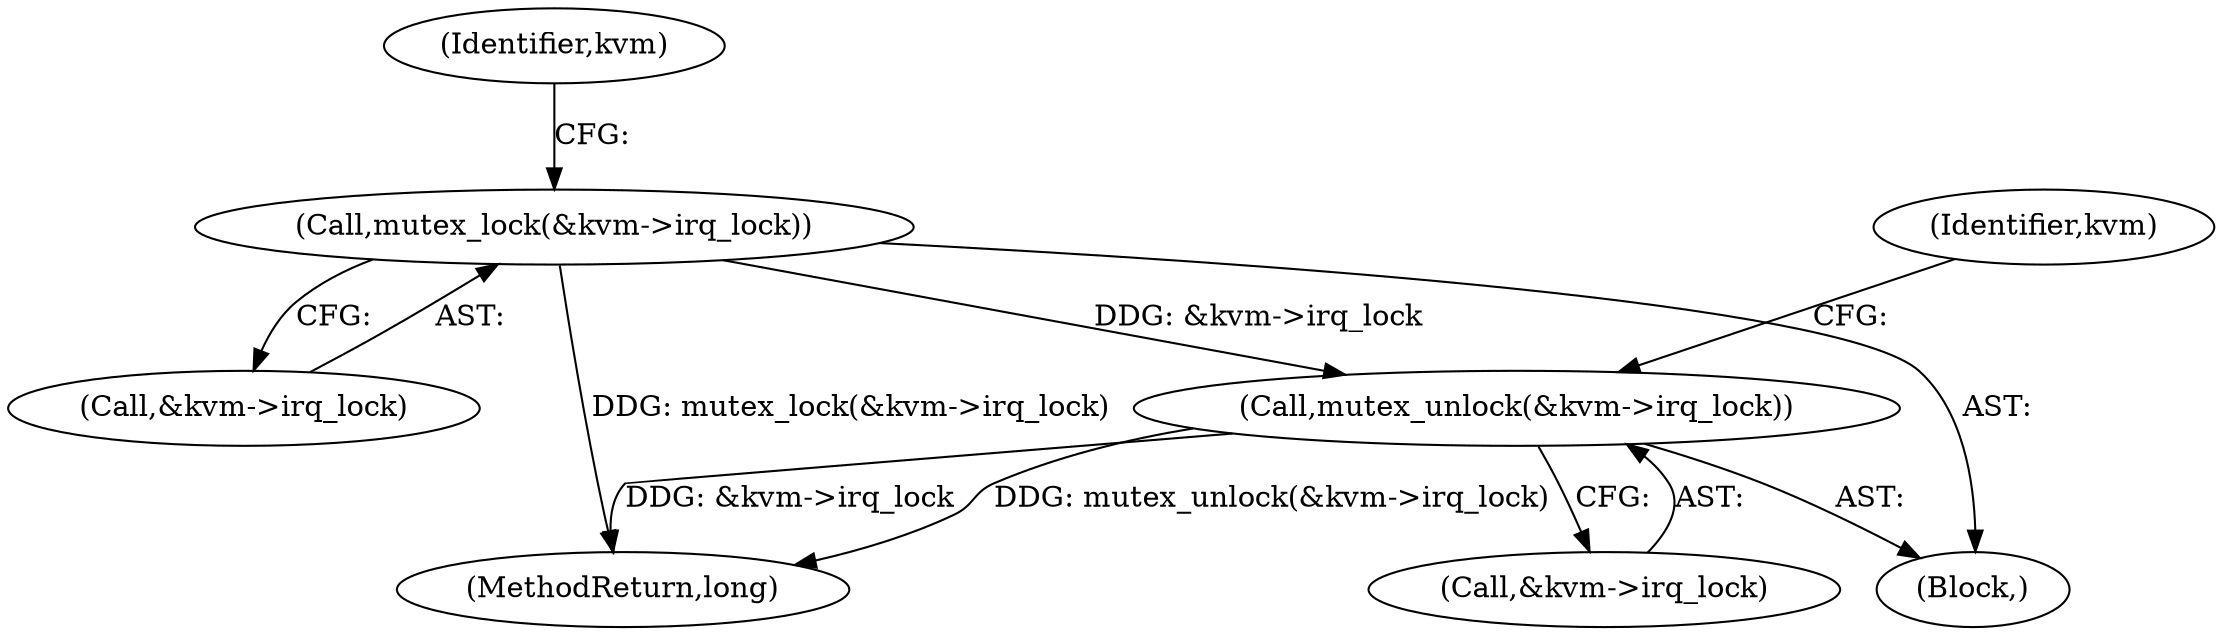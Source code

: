 digraph "0_linux_9c895160d25a76c21b65bad141b08e8d4f99afef@API" {
"1000297" [label="(Call,mutex_unlock(&kvm->irq_lock))"];
"1000288" [label="(Call,mutex_lock(&kvm->irq_lock))"];
"1000297" [label="(Call,mutex_unlock(&kvm->irq_lock))"];
"1000294" [label="(Identifier,kvm)"];
"1000288" [label="(Call,mutex_lock(&kvm->irq_lock))"];
"1000913" [label="(MethodReturn,long)"];
"1000289" [label="(Call,&kvm->irq_lock)"];
"1000305" [label="(Identifier,kvm)"];
"1000282" [label="(Block,)"];
"1000298" [label="(Call,&kvm->irq_lock)"];
"1000297" -> "1000282"  [label="AST: "];
"1000297" -> "1000298"  [label="CFG: "];
"1000298" -> "1000297"  [label="AST: "];
"1000305" -> "1000297"  [label="CFG: "];
"1000297" -> "1000913"  [label="DDG: &kvm->irq_lock"];
"1000297" -> "1000913"  [label="DDG: mutex_unlock(&kvm->irq_lock)"];
"1000288" -> "1000297"  [label="DDG: &kvm->irq_lock"];
"1000288" -> "1000282"  [label="AST: "];
"1000288" -> "1000289"  [label="CFG: "];
"1000289" -> "1000288"  [label="AST: "];
"1000294" -> "1000288"  [label="CFG: "];
"1000288" -> "1000913"  [label="DDG: mutex_lock(&kvm->irq_lock)"];
}
